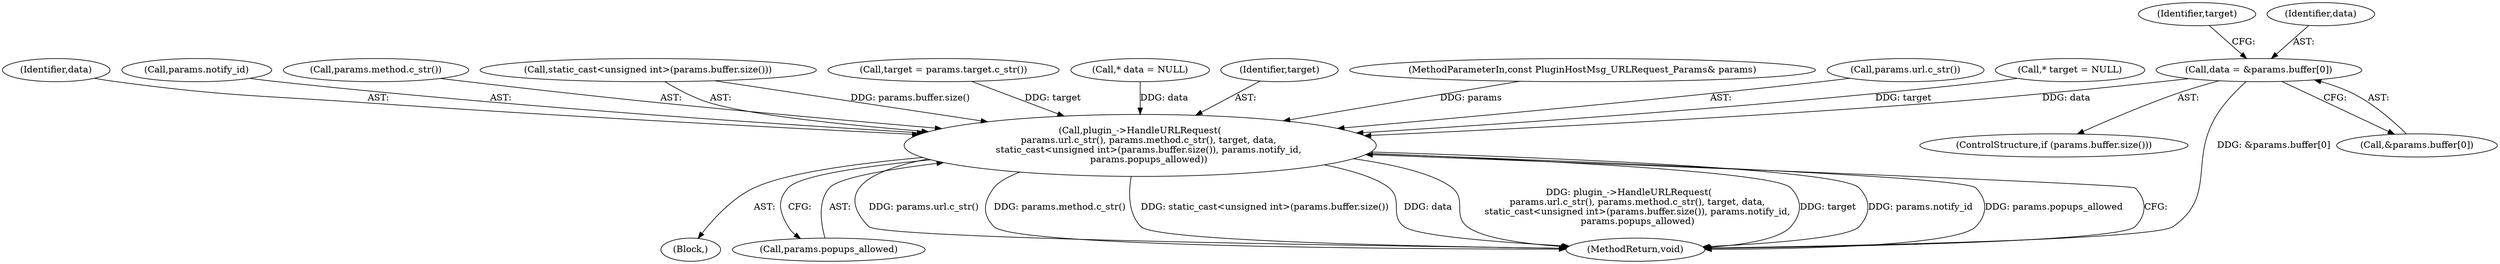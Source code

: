 digraph "0_Chrome_ea3d1d84be3d6f97bf50e76511c9e26af6895533_18@array" {
"1000109" [label="(Call,data = &params.buffer[0])"];
"1000126" [label="(Call,plugin_->HandleURLRequest(\n      params.url.c_str(), params.method.c_str(), target, data,\n      static_cast<unsigned int>(params.buffer.size()), params.notify_id,\n      params.popups_allowed))"];
"1000102" [label="(Block,)"];
"1000130" [label="(Identifier,data)"];
"1000134" [label="(Call,params.notify_id)"];
"1000109" [label="(Call,data = &params.buffer[0])"];
"1000107" [label="(ControlStructure,if (params.buffer.size()))"];
"1000119" [label="(Identifier,target)"];
"1000137" [label="(Call,params.popups_allowed)"];
"1000128" [label="(Call,params.method.c_str())"];
"1000140" [label="(MethodReturn,void)"];
"1000111" [label="(Call,&params.buffer[0])"];
"1000110" [label="(Identifier,data)"];
"1000131" [label="(Call,static_cast<unsigned int>(params.buffer.size()))"];
"1000123" [label="(Call,target = params.target.c_str())"];
"1000104" [label="(Call,* data = NULL)"];
"1000129" [label="(Identifier,target)"];
"1000101" [label="(MethodParameterIn,const PluginHostMsg_URLRequest_Params& params)"];
"1000127" [label="(Call,params.url.c_str())"];
"1000118" [label="(Call,* target = NULL)"];
"1000126" [label="(Call,plugin_->HandleURLRequest(\n      params.url.c_str(), params.method.c_str(), target, data,\n      static_cast<unsigned int>(params.buffer.size()), params.notify_id,\n      params.popups_allowed))"];
"1000109" -> "1000107"  [label="AST: "];
"1000109" -> "1000111"  [label="CFG: "];
"1000110" -> "1000109"  [label="AST: "];
"1000111" -> "1000109"  [label="AST: "];
"1000119" -> "1000109"  [label="CFG: "];
"1000109" -> "1000140"  [label="DDG: &params.buffer[0]"];
"1000109" -> "1000126"  [label="DDG: data"];
"1000126" -> "1000102"  [label="AST: "];
"1000126" -> "1000137"  [label="CFG: "];
"1000127" -> "1000126"  [label="AST: "];
"1000128" -> "1000126"  [label="AST: "];
"1000129" -> "1000126"  [label="AST: "];
"1000130" -> "1000126"  [label="AST: "];
"1000131" -> "1000126"  [label="AST: "];
"1000134" -> "1000126"  [label="AST: "];
"1000137" -> "1000126"  [label="AST: "];
"1000140" -> "1000126"  [label="CFG: "];
"1000126" -> "1000140"  [label="DDG: params.url.c_str()"];
"1000126" -> "1000140"  [label="DDG: params.method.c_str()"];
"1000126" -> "1000140"  [label="DDG: static_cast<unsigned int>(params.buffer.size())"];
"1000126" -> "1000140"  [label="DDG: data"];
"1000126" -> "1000140"  [label="DDG: plugin_->HandleURLRequest(\n      params.url.c_str(), params.method.c_str(), target, data,\n      static_cast<unsigned int>(params.buffer.size()), params.notify_id,\n      params.popups_allowed)"];
"1000126" -> "1000140"  [label="DDG: target"];
"1000126" -> "1000140"  [label="DDG: params.notify_id"];
"1000126" -> "1000140"  [label="DDG: params.popups_allowed"];
"1000118" -> "1000126"  [label="DDG: target"];
"1000123" -> "1000126"  [label="DDG: target"];
"1000104" -> "1000126"  [label="DDG: data"];
"1000131" -> "1000126"  [label="DDG: params.buffer.size()"];
"1000101" -> "1000126"  [label="DDG: params"];
}
